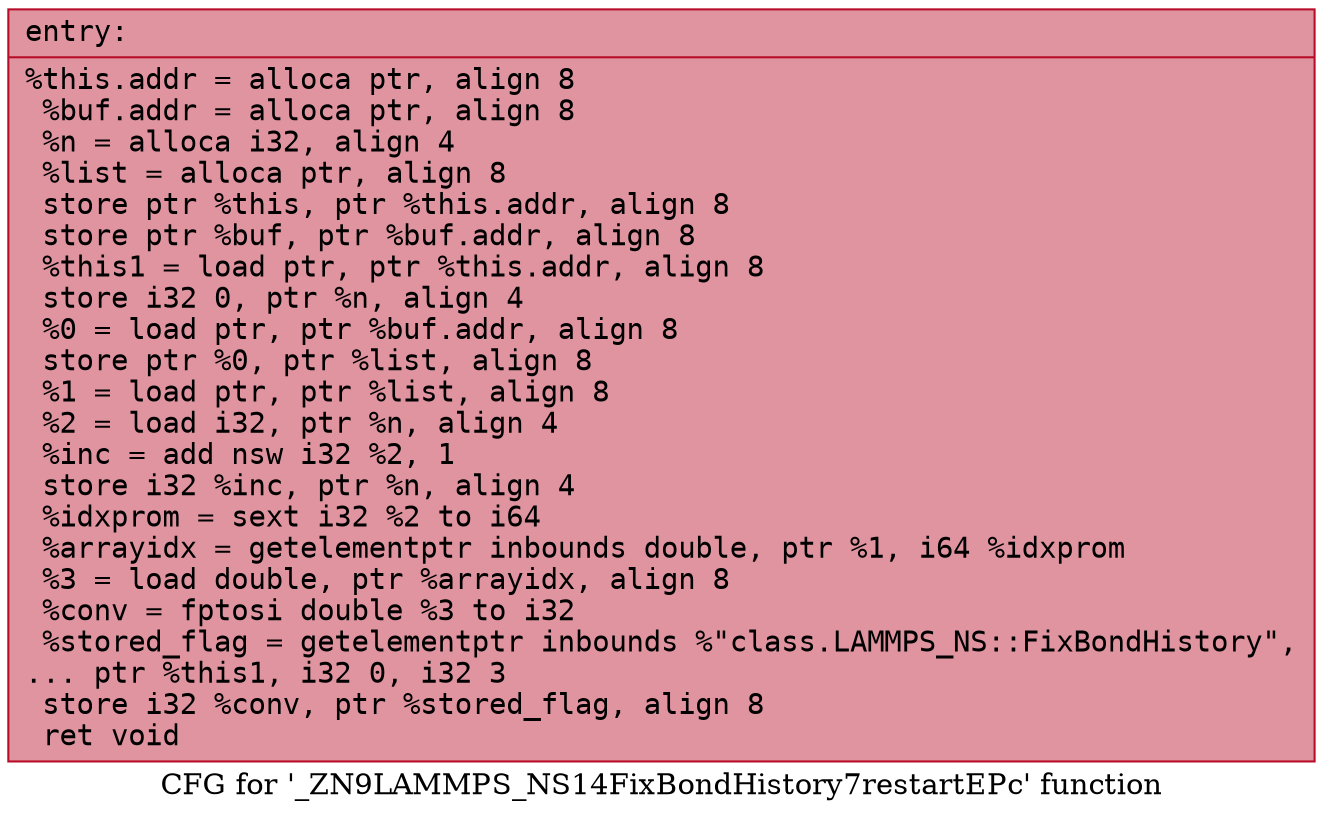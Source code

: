 digraph "CFG for '_ZN9LAMMPS_NS14FixBondHistory7restartEPc' function" {
	label="CFG for '_ZN9LAMMPS_NS14FixBondHistory7restartEPc' function";

	Node0x55e722ceba20 [shape=record,color="#b70d28ff", style=filled, fillcolor="#b70d2870" fontname="Courier",label="{entry:\l|  %this.addr = alloca ptr, align 8\l  %buf.addr = alloca ptr, align 8\l  %n = alloca i32, align 4\l  %list = alloca ptr, align 8\l  store ptr %this, ptr %this.addr, align 8\l  store ptr %buf, ptr %buf.addr, align 8\l  %this1 = load ptr, ptr %this.addr, align 8\l  store i32 0, ptr %n, align 4\l  %0 = load ptr, ptr %buf.addr, align 8\l  store ptr %0, ptr %list, align 8\l  %1 = load ptr, ptr %list, align 8\l  %2 = load i32, ptr %n, align 4\l  %inc = add nsw i32 %2, 1\l  store i32 %inc, ptr %n, align 4\l  %idxprom = sext i32 %2 to i64\l  %arrayidx = getelementptr inbounds double, ptr %1, i64 %idxprom\l  %3 = load double, ptr %arrayidx, align 8\l  %conv = fptosi double %3 to i32\l  %stored_flag = getelementptr inbounds %\"class.LAMMPS_NS::FixBondHistory\",\l... ptr %this1, i32 0, i32 3\l  store i32 %conv, ptr %stored_flag, align 8\l  ret void\l}"];
}
